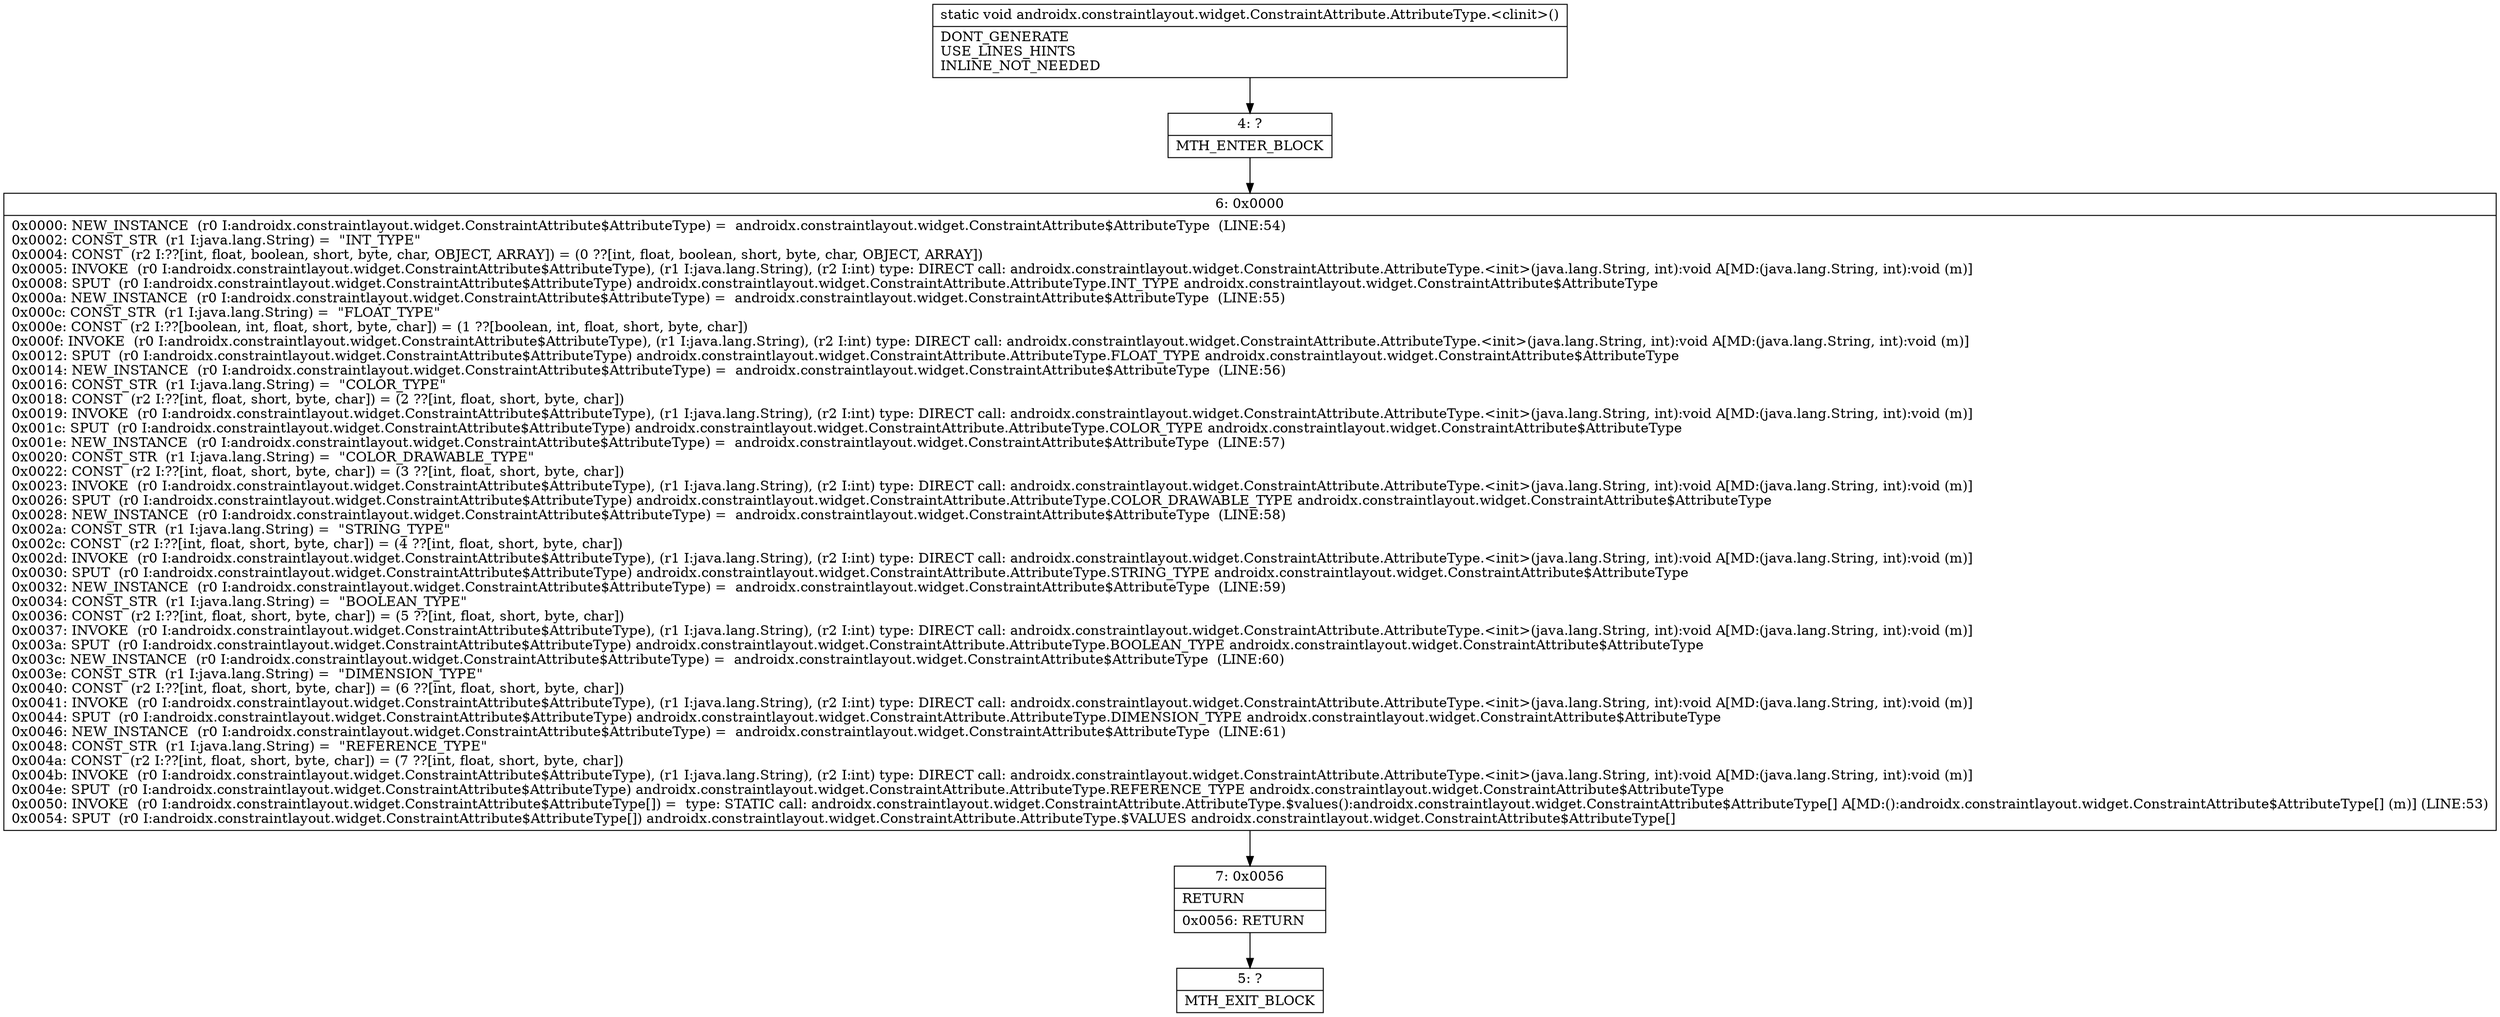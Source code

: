 digraph "CFG forandroidx.constraintlayout.widget.ConstraintAttribute.AttributeType.\<clinit\>()V" {
Node_4 [shape=record,label="{4\:\ ?|MTH_ENTER_BLOCK\l}"];
Node_6 [shape=record,label="{6\:\ 0x0000|0x0000: NEW_INSTANCE  (r0 I:androidx.constraintlayout.widget.ConstraintAttribute$AttributeType) =  androidx.constraintlayout.widget.ConstraintAttribute$AttributeType  (LINE:54)\l0x0002: CONST_STR  (r1 I:java.lang.String) =  \"INT_TYPE\" \l0x0004: CONST  (r2 I:??[int, float, boolean, short, byte, char, OBJECT, ARRAY]) = (0 ??[int, float, boolean, short, byte, char, OBJECT, ARRAY]) \l0x0005: INVOKE  (r0 I:androidx.constraintlayout.widget.ConstraintAttribute$AttributeType), (r1 I:java.lang.String), (r2 I:int) type: DIRECT call: androidx.constraintlayout.widget.ConstraintAttribute.AttributeType.\<init\>(java.lang.String, int):void A[MD:(java.lang.String, int):void (m)]\l0x0008: SPUT  (r0 I:androidx.constraintlayout.widget.ConstraintAttribute$AttributeType) androidx.constraintlayout.widget.ConstraintAttribute.AttributeType.INT_TYPE androidx.constraintlayout.widget.ConstraintAttribute$AttributeType \l0x000a: NEW_INSTANCE  (r0 I:androidx.constraintlayout.widget.ConstraintAttribute$AttributeType) =  androidx.constraintlayout.widget.ConstraintAttribute$AttributeType  (LINE:55)\l0x000c: CONST_STR  (r1 I:java.lang.String) =  \"FLOAT_TYPE\" \l0x000e: CONST  (r2 I:??[boolean, int, float, short, byte, char]) = (1 ??[boolean, int, float, short, byte, char]) \l0x000f: INVOKE  (r0 I:androidx.constraintlayout.widget.ConstraintAttribute$AttributeType), (r1 I:java.lang.String), (r2 I:int) type: DIRECT call: androidx.constraintlayout.widget.ConstraintAttribute.AttributeType.\<init\>(java.lang.String, int):void A[MD:(java.lang.String, int):void (m)]\l0x0012: SPUT  (r0 I:androidx.constraintlayout.widget.ConstraintAttribute$AttributeType) androidx.constraintlayout.widget.ConstraintAttribute.AttributeType.FLOAT_TYPE androidx.constraintlayout.widget.ConstraintAttribute$AttributeType \l0x0014: NEW_INSTANCE  (r0 I:androidx.constraintlayout.widget.ConstraintAttribute$AttributeType) =  androidx.constraintlayout.widget.ConstraintAttribute$AttributeType  (LINE:56)\l0x0016: CONST_STR  (r1 I:java.lang.String) =  \"COLOR_TYPE\" \l0x0018: CONST  (r2 I:??[int, float, short, byte, char]) = (2 ??[int, float, short, byte, char]) \l0x0019: INVOKE  (r0 I:androidx.constraintlayout.widget.ConstraintAttribute$AttributeType), (r1 I:java.lang.String), (r2 I:int) type: DIRECT call: androidx.constraintlayout.widget.ConstraintAttribute.AttributeType.\<init\>(java.lang.String, int):void A[MD:(java.lang.String, int):void (m)]\l0x001c: SPUT  (r0 I:androidx.constraintlayout.widget.ConstraintAttribute$AttributeType) androidx.constraintlayout.widget.ConstraintAttribute.AttributeType.COLOR_TYPE androidx.constraintlayout.widget.ConstraintAttribute$AttributeType \l0x001e: NEW_INSTANCE  (r0 I:androidx.constraintlayout.widget.ConstraintAttribute$AttributeType) =  androidx.constraintlayout.widget.ConstraintAttribute$AttributeType  (LINE:57)\l0x0020: CONST_STR  (r1 I:java.lang.String) =  \"COLOR_DRAWABLE_TYPE\" \l0x0022: CONST  (r2 I:??[int, float, short, byte, char]) = (3 ??[int, float, short, byte, char]) \l0x0023: INVOKE  (r0 I:androidx.constraintlayout.widget.ConstraintAttribute$AttributeType), (r1 I:java.lang.String), (r2 I:int) type: DIRECT call: androidx.constraintlayout.widget.ConstraintAttribute.AttributeType.\<init\>(java.lang.String, int):void A[MD:(java.lang.String, int):void (m)]\l0x0026: SPUT  (r0 I:androidx.constraintlayout.widget.ConstraintAttribute$AttributeType) androidx.constraintlayout.widget.ConstraintAttribute.AttributeType.COLOR_DRAWABLE_TYPE androidx.constraintlayout.widget.ConstraintAttribute$AttributeType \l0x0028: NEW_INSTANCE  (r0 I:androidx.constraintlayout.widget.ConstraintAttribute$AttributeType) =  androidx.constraintlayout.widget.ConstraintAttribute$AttributeType  (LINE:58)\l0x002a: CONST_STR  (r1 I:java.lang.String) =  \"STRING_TYPE\" \l0x002c: CONST  (r2 I:??[int, float, short, byte, char]) = (4 ??[int, float, short, byte, char]) \l0x002d: INVOKE  (r0 I:androidx.constraintlayout.widget.ConstraintAttribute$AttributeType), (r1 I:java.lang.String), (r2 I:int) type: DIRECT call: androidx.constraintlayout.widget.ConstraintAttribute.AttributeType.\<init\>(java.lang.String, int):void A[MD:(java.lang.String, int):void (m)]\l0x0030: SPUT  (r0 I:androidx.constraintlayout.widget.ConstraintAttribute$AttributeType) androidx.constraintlayout.widget.ConstraintAttribute.AttributeType.STRING_TYPE androidx.constraintlayout.widget.ConstraintAttribute$AttributeType \l0x0032: NEW_INSTANCE  (r0 I:androidx.constraintlayout.widget.ConstraintAttribute$AttributeType) =  androidx.constraintlayout.widget.ConstraintAttribute$AttributeType  (LINE:59)\l0x0034: CONST_STR  (r1 I:java.lang.String) =  \"BOOLEAN_TYPE\" \l0x0036: CONST  (r2 I:??[int, float, short, byte, char]) = (5 ??[int, float, short, byte, char]) \l0x0037: INVOKE  (r0 I:androidx.constraintlayout.widget.ConstraintAttribute$AttributeType), (r1 I:java.lang.String), (r2 I:int) type: DIRECT call: androidx.constraintlayout.widget.ConstraintAttribute.AttributeType.\<init\>(java.lang.String, int):void A[MD:(java.lang.String, int):void (m)]\l0x003a: SPUT  (r0 I:androidx.constraintlayout.widget.ConstraintAttribute$AttributeType) androidx.constraintlayout.widget.ConstraintAttribute.AttributeType.BOOLEAN_TYPE androidx.constraintlayout.widget.ConstraintAttribute$AttributeType \l0x003c: NEW_INSTANCE  (r0 I:androidx.constraintlayout.widget.ConstraintAttribute$AttributeType) =  androidx.constraintlayout.widget.ConstraintAttribute$AttributeType  (LINE:60)\l0x003e: CONST_STR  (r1 I:java.lang.String) =  \"DIMENSION_TYPE\" \l0x0040: CONST  (r2 I:??[int, float, short, byte, char]) = (6 ??[int, float, short, byte, char]) \l0x0041: INVOKE  (r0 I:androidx.constraintlayout.widget.ConstraintAttribute$AttributeType), (r1 I:java.lang.String), (r2 I:int) type: DIRECT call: androidx.constraintlayout.widget.ConstraintAttribute.AttributeType.\<init\>(java.lang.String, int):void A[MD:(java.lang.String, int):void (m)]\l0x0044: SPUT  (r0 I:androidx.constraintlayout.widget.ConstraintAttribute$AttributeType) androidx.constraintlayout.widget.ConstraintAttribute.AttributeType.DIMENSION_TYPE androidx.constraintlayout.widget.ConstraintAttribute$AttributeType \l0x0046: NEW_INSTANCE  (r0 I:androidx.constraintlayout.widget.ConstraintAttribute$AttributeType) =  androidx.constraintlayout.widget.ConstraintAttribute$AttributeType  (LINE:61)\l0x0048: CONST_STR  (r1 I:java.lang.String) =  \"REFERENCE_TYPE\" \l0x004a: CONST  (r2 I:??[int, float, short, byte, char]) = (7 ??[int, float, short, byte, char]) \l0x004b: INVOKE  (r0 I:androidx.constraintlayout.widget.ConstraintAttribute$AttributeType), (r1 I:java.lang.String), (r2 I:int) type: DIRECT call: androidx.constraintlayout.widget.ConstraintAttribute.AttributeType.\<init\>(java.lang.String, int):void A[MD:(java.lang.String, int):void (m)]\l0x004e: SPUT  (r0 I:androidx.constraintlayout.widget.ConstraintAttribute$AttributeType) androidx.constraintlayout.widget.ConstraintAttribute.AttributeType.REFERENCE_TYPE androidx.constraintlayout.widget.ConstraintAttribute$AttributeType \l0x0050: INVOKE  (r0 I:androidx.constraintlayout.widget.ConstraintAttribute$AttributeType[]) =  type: STATIC call: androidx.constraintlayout.widget.ConstraintAttribute.AttributeType.$values():androidx.constraintlayout.widget.ConstraintAttribute$AttributeType[] A[MD:():androidx.constraintlayout.widget.ConstraintAttribute$AttributeType[] (m)] (LINE:53)\l0x0054: SPUT  (r0 I:androidx.constraintlayout.widget.ConstraintAttribute$AttributeType[]) androidx.constraintlayout.widget.ConstraintAttribute.AttributeType.$VALUES androidx.constraintlayout.widget.ConstraintAttribute$AttributeType[] \l}"];
Node_7 [shape=record,label="{7\:\ 0x0056|RETURN\l|0x0056: RETURN   \l}"];
Node_5 [shape=record,label="{5\:\ ?|MTH_EXIT_BLOCK\l}"];
MethodNode[shape=record,label="{static void androidx.constraintlayout.widget.ConstraintAttribute.AttributeType.\<clinit\>()  | DONT_GENERATE\lUSE_LINES_HINTS\lINLINE_NOT_NEEDED\l}"];
MethodNode -> Node_4;Node_4 -> Node_6;
Node_6 -> Node_7;
Node_7 -> Node_5;
}


